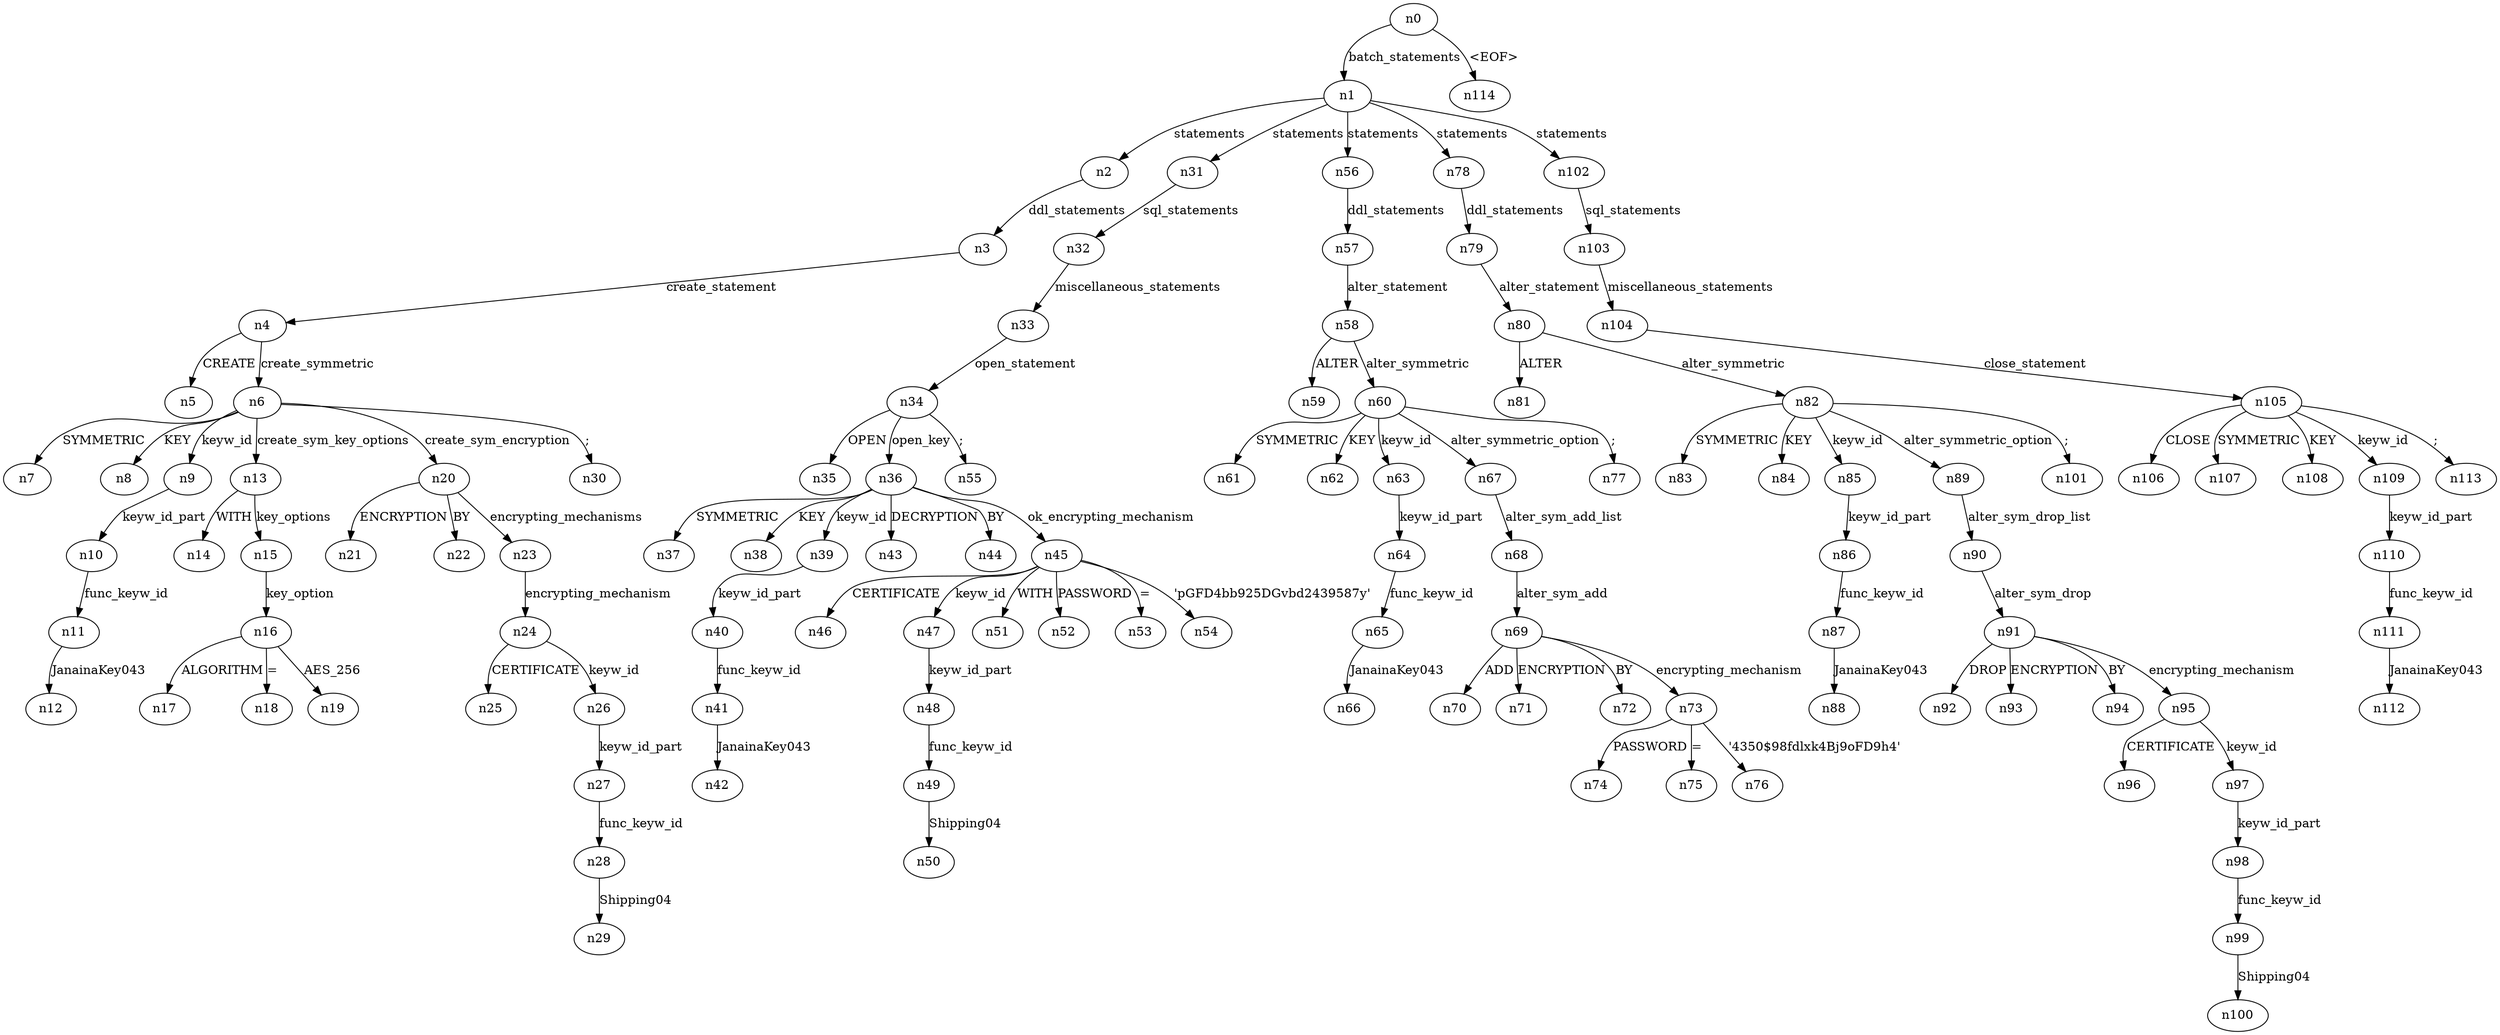 digraph ParseTree {
  n0 -> n1 [label="batch_statements"];
  n1 -> n2 [label="statements"];
  n2 -> n3 [label="ddl_statements"];
  n3 -> n4 [label="create_statement"];
  n4 -> n5 [label="CREATE"];
  n4 -> n6 [label="create_symmetric"];
  n6 -> n7 [label="SYMMETRIC"];
  n6 -> n8 [label="KEY"];
  n6 -> n9 [label="keyw_id"];
  n9 -> n10 [label="keyw_id_part"];
  n10 -> n11 [label="func_keyw_id"];
  n11 -> n12 [label="JanainaKey043"];
  n6 -> n13 [label="create_sym_key_options"];
  n13 -> n14 [label="WITH"];
  n13 -> n15 [label="key_options"];
  n15 -> n16 [label="key_option"];
  n16 -> n17 [label="ALGORITHM"];
  n16 -> n18 [label="="];
  n16 -> n19 [label="AES_256"];
  n6 -> n20 [label="create_sym_encryption"];
  n20 -> n21 [label="ENCRYPTION"];
  n20 -> n22 [label="BY"];
  n20 -> n23 [label="encrypting_mechanisms"];
  n23 -> n24 [label="encrypting_mechanism"];
  n24 -> n25 [label="CERTIFICATE"];
  n24 -> n26 [label="keyw_id"];
  n26 -> n27 [label="keyw_id_part"];
  n27 -> n28 [label="func_keyw_id"];
  n28 -> n29 [label="Shipping04"];
  n6 -> n30 [label=";"];
  n1 -> n31 [label="statements"];
  n31 -> n32 [label="sql_statements"];
  n32 -> n33 [label="miscellaneous_statements"];
  n33 -> n34 [label="open_statement"];
  n34 -> n35 [label="OPEN"];
  n34 -> n36 [label="open_key"];
  n36 -> n37 [label="SYMMETRIC"];
  n36 -> n38 [label="KEY"];
  n36 -> n39 [label="keyw_id"];
  n39 -> n40 [label="keyw_id_part"];
  n40 -> n41 [label="func_keyw_id"];
  n41 -> n42 [label="JanainaKey043"];
  n36 -> n43 [label="DECRYPTION"];
  n36 -> n44 [label="BY"];
  n36 -> n45 [label="ok_encrypting_mechanism"];
  n45 -> n46 [label="CERTIFICATE"];
  n45 -> n47 [label="keyw_id"];
  n47 -> n48 [label="keyw_id_part"];
  n48 -> n49 [label="func_keyw_id"];
  n49 -> n50 [label="Shipping04"];
  n45 -> n51 [label="WITH"];
  n45 -> n52 [label="PASSWORD"];
  n45 -> n53 [label="="];
  n45 -> n54 [label="'pGFD4bb925DGvbd2439587y'"];
  n34 -> n55 [label=";"];
  n1 -> n56 [label="statements"];
  n56 -> n57 [label="ddl_statements"];
  n57 -> n58 [label="alter_statement"];
  n58 -> n59 [label="ALTER"];
  n58 -> n60 [label="alter_symmetric"];
  n60 -> n61 [label="SYMMETRIC"];
  n60 -> n62 [label="KEY"];
  n60 -> n63 [label="keyw_id"];
  n63 -> n64 [label="keyw_id_part"];
  n64 -> n65 [label="func_keyw_id"];
  n65 -> n66 [label="JanainaKey043"];
  n60 -> n67 [label="alter_symmetric_option"];
  n67 -> n68 [label="alter_sym_add_list"];
  n68 -> n69 [label="alter_sym_add"];
  n69 -> n70 [label="ADD"];
  n69 -> n71 [label="ENCRYPTION"];
  n69 -> n72 [label="BY"];
  n69 -> n73 [label="encrypting_mechanism"];
  n73 -> n74 [label="PASSWORD"];
  n73 -> n75 [label="="];
  n73 -> n76 [label="'4350$98fdlxk4Bj9oFD9h4'"];
  n60 -> n77 [label=";"];
  n1 -> n78 [label="statements"];
  n78 -> n79 [label="ddl_statements"];
  n79 -> n80 [label="alter_statement"];
  n80 -> n81 [label="ALTER"];
  n80 -> n82 [label="alter_symmetric"];
  n82 -> n83 [label="SYMMETRIC"];
  n82 -> n84 [label="KEY"];
  n82 -> n85 [label="keyw_id"];
  n85 -> n86 [label="keyw_id_part"];
  n86 -> n87 [label="func_keyw_id"];
  n87 -> n88 [label="JanainaKey043"];
  n82 -> n89 [label="alter_symmetric_option"];
  n89 -> n90 [label="alter_sym_drop_list"];
  n90 -> n91 [label="alter_sym_drop"];
  n91 -> n92 [label="DROP"];
  n91 -> n93 [label="ENCRYPTION"];
  n91 -> n94 [label="BY"];
  n91 -> n95 [label="encrypting_mechanism"];
  n95 -> n96 [label="CERTIFICATE"];
  n95 -> n97 [label="keyw_id"];
  n97 -> n98 [label="keyw_id_part"];
  n98 -> n99 [label="func_keyw_id"];
  n99 -> n100 [label="Shipping04"];
  n82 -> n101 [label=";"];
  n1 -> n102 [label="statements"];
  n102 -> n103 [label="sql_statements"];
  n103 -> n104 [label="miscellaneous_statements"];
  n104 -> n105 [label="close_statement"];
  n105 -> n106 [label="CLOSE"];
  n105 -> n107 [label="SYMMETRIC"];
  n105 -> n108 [label="KEY"];
  n105 -> n109 [label="keyw_id"];
  n109 -> n110 [label="keyw_id_part"];
  n110 -> n111 [label="func_keyw_id"];
  n111 -> n112 [label="JanainaKey043"];
  n105 -> n113 [label=";"];
  n0 -> n114 [label="<EOF>"];
}